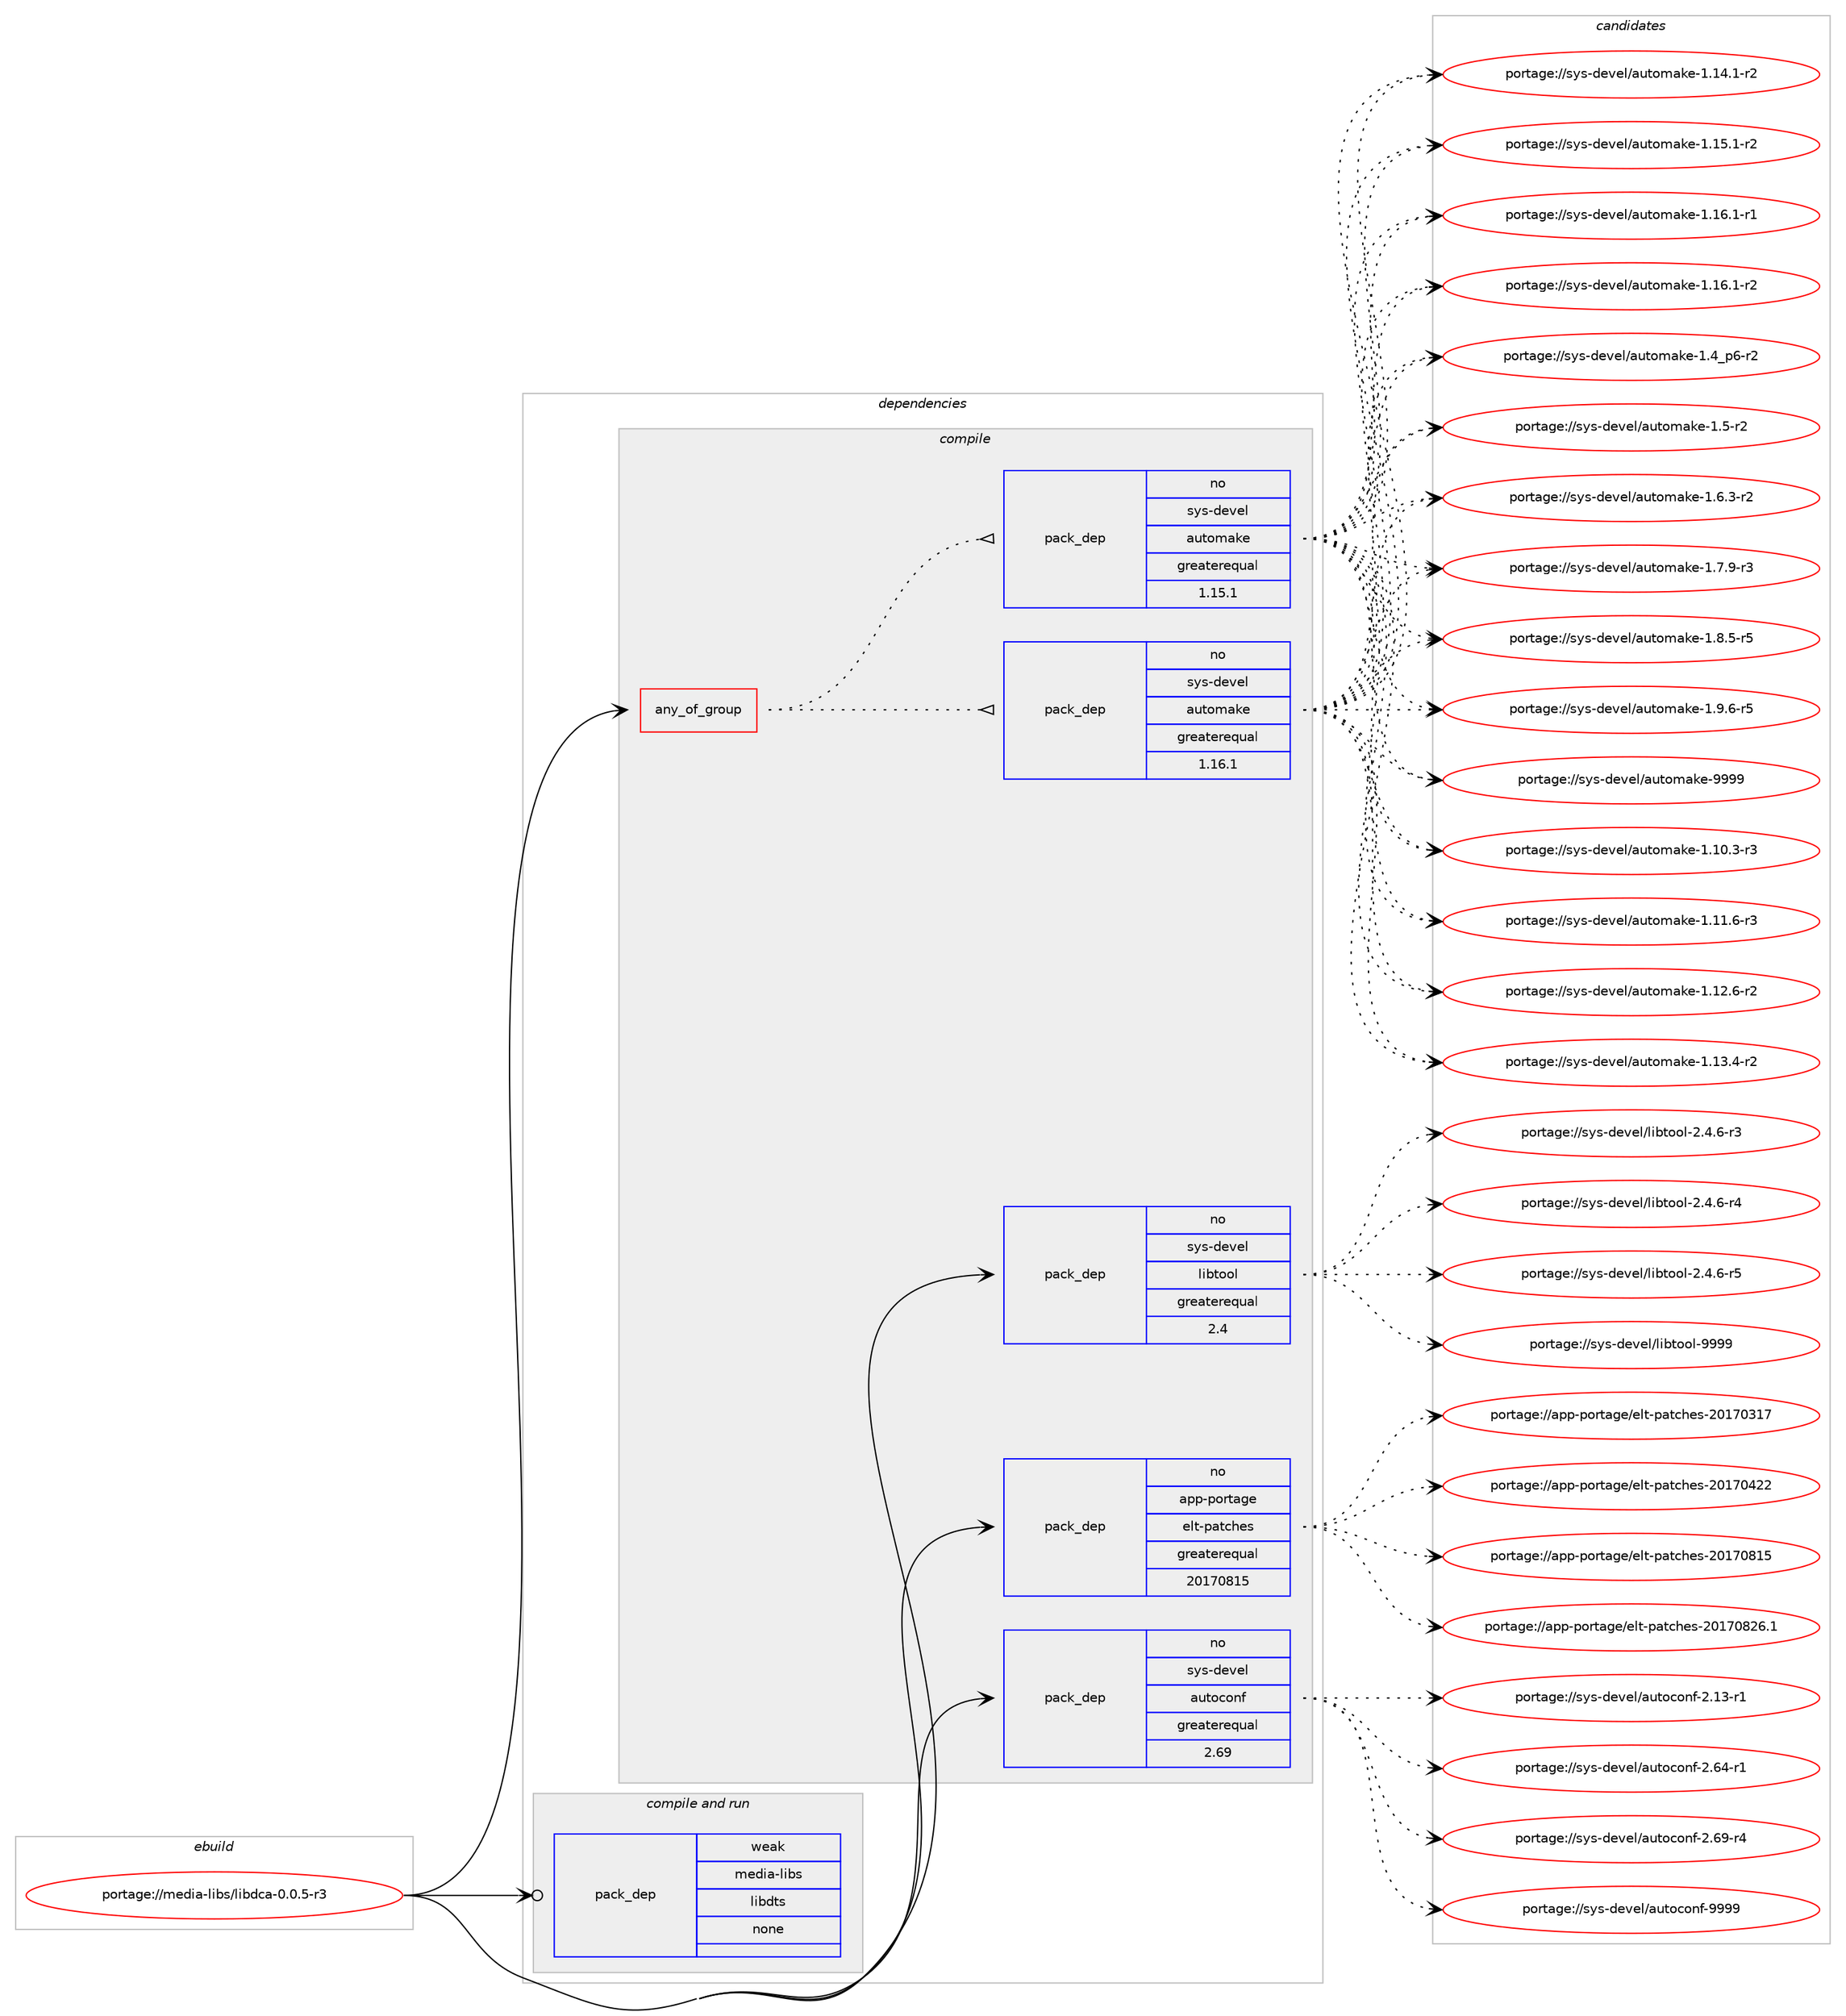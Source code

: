 digraph prolog {

# *************
# Graph options
# *************

newrank=true;
concentrate=true;
compound=true;
graph [rankdir=LR,fontname=Helvetica,fontsize=10,ranksep=1.5];#, ranksep=2.5, nodesep=0.2];
edge  [arrowhead=vee];
node  [fontname=Helvetica,fontsize=10];

# **********
# The ebuild
# **********

subgraph cluster_leftcol {
color=gray;
rank=same;
label=<<i>ebuild</i>>;
id [label="portage://media-libs/libdca-0.0.5-r3", color=red, width=4, href="../media-libs/libdca-0.0.5-r3.svg"];
}

# ****************
# The dependencies
# ****************

subgraph cluster_midcol {
color=gray;
label=<<i>dependencies</i>>;
subgraph cluster_compile {
fillcolor="#eeeeee";
style=filled;
label=<<i>compile</i>>;
subgraph any5054 {
dependency320179 [label=<<TABLE BORDER="0" CELLBORDER="1" CELLSPACING="0" CELLPADDING="4"><TR><TD CELLPADDING="10">any_of_group</TD></TR></TABLE>>, shape=none, color=red];subgraph pack235059 {
dependency320180 [label=<<TABLE BORDER="0" CELLBORDER="1" CELLSPACING="0" CELLPADDING="4" WIDTH="220"><TR><TD ROWSPAN="6" CELLPADDING="30">pack_dep</TD></TR><TR><TD WIDTH="110">no</TD></TR><TR><TD>sys-devel</TD></TR><TR><TD>automake</TD></TR><TR><TD>greaterequal</TD></TR><TR><TD>1.16.1</TD></TR></TABLE>>, shape=none, color=blue];
}
dependency320179:e -> dependency320180:w [weight=20,style="dotted",arrowhead="oinv"];
subgraph pack235060 {
dependency320181 [label=<<TABLE BORDER="0" CELLBORDER="1" CELLSPACING="0" CELLPADDING="4" WIDTH="220"><TR><TD ROWSPAN="6" CELLPADDING="30">pack_dep</TD></TR><TR><TD WIDTH="110">no</TD></TR><TR><TD>sys-devel</TD></TR><TR><TD>automake</TD></TR><TR><TD>greaterequal</TD></TR><TR><TD>1.15.1</TD></TR></TABLE>>, shape=none, color=blue];
}
dependency320179:e -> dependency320181:w [weight=20,style="dotted",arrowhead="oinv"];
}
id:e -> dependency320179:w [weight=20,style="solid",arrowhead="vee"];
subgraph pack235061 {
dependency320182 [label=<<TABLE BORDER="0" CELLBORDER="1" CELLSPACING="0" CELLPADDING="4" WIDTH="220"><TR><TD ROWSPAN="6" CELLPADDING="30">pack_dep</TD></TR><TR><TD WIDTH="110">no</TD></TR><TR><TD>app-portage</TD></TR><TR><TD>elt-patches</TD></TR><TR><TD>greaterequal</TD></TR><TR><TD>20170815</TD></TR></TABLE>>, shape=none, color=blue];
}
id:e -> dependency320182:w [weight=20,style="solid",arrowhead="vee"];
subgraph pack235062 {
dependency320183 [label=<<TABLE BORDER="0" CELLBORDER="1" CELLSPACING="0" CELLPADDING="4" WIDTH="220"><TR><TD ROWSPAN="6" CELLPADDING="30">pack_dep</TD></TR><TR><TD WIDTH="110">no</TD></TR><TR><TD>sys-devel</TD></TR><TR><TD>autoconf</TD></TR><TR><TD>greaterequal</TD></TR><TR><TD>2.69</TD></TR></TABLE>>, shape=none, color=blue];
}
id:e -> dependency320183:w [weight=20,style="solid",arrowhead="vee"];
subgraph pack235063 {
dependency320184 [label=<<TABLE BORDER="0" CELLBORDER="1" CELLSPACING="0" CELLPADDING="4" WIDTH="220"><TR><TD ROWSPAN="6" CELLPADDING="30">pack_dep</TD></TR><TR><TD WIDTH="110">no</TD></TR><TR><TD>sys-devel</TD></TR><TR><TD>libtool</TD></TR><TR><TD>greaterequal</TD></TR><TR><TD>2.4</TD></TR></TABLE>>, shape=none, color=blue];
}
id:e -> dependency320184:w [weight=20,style="solid",arrowhead="vee"];
}
subgraph cluster_compileandrun {
fillcolor="#eeeeee";
style=filled;
label=<<i>compile and run</i>>;
subgraph pack235064 {
dependency320185 [label=<<TABLE BORDER="0" CELLBORDER="1" CELLSPACING="0" CELLPADDING="4" WIDTH="220"><TR><TD ROWSPAN="6" CELLPADDING="30">pack_dep</TD></TR><TR><TD WIDTH="110">weak</TD></TR><TR><TD>media-libs</TD></TR><TR><TD>libdts</TD></TR><TR><TD>none</TD></TR><TR><TD></TD></TR></TABLE>>, shape=none, color=blue];
}
id:e -> dependency320185:w [weight=20,style="solid",arrowhead="odotvee"];
}
subgraph cluster_run {
fillcolor="#eeeeee";
style=filled;
label=<<i>run</i>>;
}
}

# **************
# The candidates
# **************

subgraph cluster_choices {
rank=same;
color=gray;
label=<<i>candidates</i>>;

subgraph choice235059 {
color=black;
nodesep=1;
choiceportage11512111545100101118101108479711711611110997107101454946494846514511451 [label="portage://sys-devel/automake-1.10.3-r3", color=red, width=4,href="../sys-devel/automake-1.10.3-r3.svg"];
choiceportage11512111545100101118101108479711711611110997107101454946494946544511451 [label="portage://sys-devel/automake-1.11.6-r3", color=red, width=4,href="../sys-devel/automake-1.11.6-r3.svg"];
choiceportage11512111545100101118101108479711711611110997107101454946495046544511450 [label="portage://sys-devel/automake-1.12.6-r2", color=red, width=4,href="../sys-devel/automake-1.12.6-r2.svg"];
choiceportage11512111545100101118101108479711711611110997107101454946495146524511450 [label="portage://sys-devel/automake-1.13.4-r2", color=red, width=4,href="../sys-devel/automake-1.13.4-r2.svg"];
choiceportage11512111545100101118101108479711711611110997107101454946495246494511450 [label="portage://sys-devel/automake-1.14.1-r2", color=red, width=4,href="../sys-devel/automake-1.14.1-r2.svg"];
choiceportage11512111545100101118101108479711711611110997107101454946495346494511450 [label="portage://sys-devel/automake-1.15.1-r2", color=red, width=4,href="../sys-devel/automake-1.15.1-r2.svg"];
choiceportage11512111545100101118101108479711711611110997107101454946495446494511449 [label="portage://sys-devel/automake-1.16.1-r1", color=red, width=4,href="../sys-devel/automake-1.16.1-r1.svg"];
choiceportage11512111545100101118101108479711711611110997107101454946495446494511450 [label="portage://sys-devel/automake-1.16.1-r2", color=red, width=4,href="../sys-devel/automake-1.16.1-r2.svg"];
choiceportage115121115451001011181011084797117116111109971071014549465295112544511450 [label="portage://sys-devel/automake-1.4_p6-r2", color=red, width=4,href="../sys-devel/automake-1.4_p6-r2.svg"];
choiceportage11512111545100101118101108479711711611110997107101454946534511450 [label="portage://sys-devel/automake-1.5-r2", color=red, width=4,href="../sys-devel/automake-1.5-r2.svg"];
choiceportage115121115451001011181011084797117116111109971071014549465446514511450 [label="portage://sys-devel/automake-1.6.3-r2", color=red, width=4,href="../sys-devel/automake-1.6.3-r2.svg"];
choiceportage115121115451001011181011084797117116111109971071014549465546574511451 [label="portage://sys-devel/automake-1.7.9-r3", color=red, width=4,href="../sys-devel/automake-1.7.9-r3.svg"];
choiceportage115121115451001011181011084797117116111109971071014549465646534511453 [label="portage://sys-devel/automake-1.8.5-r5", color=red, width=4,href="../sys-devel/automake-1.8.5-r5.svg"];
choiceportage115121115451001011181011084797117116111109971071014549465746544511453 [label="portage://sys-devel/automake-1.9.6-r5", color=red, width=4,href="../sys-devel/automake-1.9.6-r5.svg"];
choiceportage115121115451001011181011084797117116111109971071014557575757 [label="portage://sys-devel/automake-9999", color=red, width=4,href="../sys-devel/automake-9999.svg"];
dependency320180:e -> choiceportage11512111545100101118101108479711711611110997107101454946494846514511451:w [style=dotted,weight="100"];
dependency320180:e -> choiceportage11512111545100101118101108479711711611110997107101454946494946544511451:w [style=dotted,weight="100"];
dependency320180:e -> choiceportage11512111545100101118101108479711711611110997107101454946495046544511450:w [style=dotted,weight="100"];
dependency320180:e -> choiceportage11512111545100101118101108479711711611110997107101454946495146524511450:w [style=dotted,weight="100"];
dependency320180:e -> choiceportage11512111545100101118101108479711711611110997107101454946495246494511450:w [style=dotted,weight="100"];
dependency320180:e -> choiceportage11512111545100101118101108479711711611110997107101454946495346494511450:w [style=dotted,weight="100"];
dependency320180:e -> choiceportage11512111545100101118101108479711711611110997107101454946495446494511449:w [style=dotted,weight="100"];
dependency320180:e -> choiceportage11512111545100101118101108479711711611110997107101454946495446494511450:w [style=dotted,weight="100"];
dependency320180:e -> choiceportage115121115451001011181011084797117116111109971071014549465295112544511450:w [style=dotted,weight="100"];
dependency320180:e -> choiceportage11512111545100101118101108479711711611110997107101454946534511450:w [style=dotted,weight="100"];
dependency320180:e -> choiceportage115121115451001011181011084797117116111109971071014549465446514511450:w [style=dotted,weight="100"];
dependency320180:e -> choiceportage115121115451001011181011084797117116111109971071014549465546574511451:w [style=dotted,weight="100"];
dependency320180:e -> choiceportage115121115451001011181011084797117116111109971071014549465646534511453:w [style=dotted,weight="100"];
dependency320180:e -> choiceportage115121115451001011181011084797117116111109971071014549465746544511453:w [style=dotted,weight="100"];
dependency320180:e -> choiceportage115121115451001011181011084797117116111109971071014557575757:w [style=dotted,weight="100"];
}
subgraph choice235060 {
color=black;
nodesep=1;
choiceportage11512111545100101118101108479711711611110997107101454946494846514511451 [label="portage://sys-devel/automake-1.10.3-r3", color=red, width=4,href="../sys-devel/automake-1.10.3-r3.svg"];
choiceportage11512111545100101118101108479711711611110997107101454946494946544511451 [label="portage://sys-devel/automake-1.11.6-r3", color=red, width=4,href="../sys-devel/automake-1.11.6-r3.svg"];
choiceportage11512111545100101118101108479711711611110997107101454946495046544511450 [label="portage://sys-devel/automake-1.12.6-r2", color=red, width=4,href="../sys-devel/automake-1.12.6-r2.svg"];
choiceportage11512111545100101118101108479711711611110997107101454946495146524511450 [label="portage://sys-devel/automake-1.13.4-r2", color=red, width=4,href="../sys-devel/automake-1.13.4-r2.svg"];
choiceportage11512111545100101118101108479711711611110997107101454946495246494511450 [label="portage://sys-devel/automake-1.14.1-r2", color=red, width=4,href="../sys-devel/automake-1.14.1-r2.svg"];
choiceportage11512111545100101118101108479711711611110997107101454946495346494511450 [label="portage://sys-devel/automake-1.15.1-r2", color=red, width=4,href="../sys-devel/automake-1.15.1-r2.svg"];
choiceportage11512111545100101118101108479711711611110997107101454946495446494511449 [label="portage://sys-devel/automake-1.16.1-r1", color=red, width=4,href="../sys-devel/automake-1.16.1-r1.svg"];
choiceportage11512111545100101118101108479711711611110997107101454946495446494511450 [label="portage://sys-devel/automake-1.16.1-r2", color=red, width=4,href="../sys-devel/automake-1.16.1-r2.svg"];
choiceportage115121115451001011181011084797117116111109971071014549465295112544511450 [label="portage://sys-devel/automake-1.4_p6-r2", color=red, width=4,href="../sys-devel/automake-1.4_p6-r2.svg"];
choiceportage11512111545100101118101108479711711611110997107101454946534511450 [label="portage://sys-devel/automake-1.5-r2", color=red, width=4,href="../sys-devel/automake-1.5-r2.svg"];
choiceportage115121115451001011181011084797117116111109971071014549465446514511450 [label="portage://sys-devel/automake-1.6.3-r2", color=red, width=4,href="../sys-devel/automake-1.6.3-r2.svg"];
choiceportage115121115451001011181011084797117116111109971071014549465546574511451 [label="portage://sys-devel/automake-1.7.9-r3", color=red, width=4,href="../sys-devel/automake-1.7.9-r3.svg"];
choiceportage115121115451001011181011084797117116111109971071014549465646534511453 [label="portage://sys-devel/automake-1.8.5-r5", color=red, width=4,href="../sys-devel/automake-1.8.5-r5.svg"];
choiceportage115121115451001011181011084797117116111109971071014549465746544511453 [label="portage://sys-devel/automake-1.9.6-r5", color=red, width=4,href="../sys-devel/automake-1.9.6-r5.svg"];
choiceportage115121115451001011181011084797117116111109971071014557575757 [label="portage://sys-devel/automake-9999", color=red, width=4,href="../sys-devel/automake-9999.svg"];
dependency320181:e -> choiceportage11512111545100101118101108479711711611110997107101454946494846514511451:w [style=dotted,weight="100"];
dependency320181:e -> choiceportage11512111545100101118101108479711711611110997107101454946494946544511451:w [style=dotted,weight="100"];
dependency320181:e -> choiceportage11512111545100101118101108479711711611110997107101454946495046544511450:w [style=dotted,weight="100"];
dependency320181:e -> choiceportage11512111545100101118101108479711711611110997107101454946495146524511450:w [style=dotted,weight="100"];
dependency320181:e -> choiceportage11512111545100101118101108479711711611110997107101454946495246494511450:w [style=dotted,weight="100"];
dependency320181:e -> choiceportage11512111545100101118101108479711711611110997107101454946495346494511450:w [style=dotted,weight="100"];
dependency320181:e -> choiceportage11512111545100101118101108479711711611110997107101454946495446494511449:w [style=dotted,weight="100"];
dependency320181:e -> choiceportage11512111545100101118101108479711711611110997107101454946495446494511450:w [style=dotted,weight="100"];
dependency320181:e -> choiceportage115121115451001011181011084797117116111109971071014549465295112544511450:w [style=dotted,weight="100"];
dependency320181:e -> choiceportage11512111545100101118101108479711711611110997107101454946534511450:w [style=dotted,weight="100"];
dependency320181:e -> choiceportage115121115451001011181011084797117116111109971071014549465446514511450:w [style=dotted,weight="100"];
dependency320181:e -> choiceportage115121115451001011181011084797117116111109971071014549465546574511451:w [style=dotted,weight="100"];
dependency320181:e -> choiceportage115121115451001011181011084797117116111109971071014549465646534511453:w [style=dotted,weight="100"];
dependency320181:e -> choiceportage115121115451001011181011084797117116111109971071014549465746544511453:w [style=dotted,weight="100"];
dependency320181:e -> choiceportage115121115451001011181011084797117116111109971071014557575757:w [style=dotted,weight="100"];
}
subgraph choice235061 {
color=black;
nodesep=1;
choiceportage97112112451121111141169710310147101108116451129711699104101115455048495548514955 [label="portage://app-portage/elt-patches-20170317", color=red, width=4,href="../app-portage/elt-patches-20170317.svg"];
choiceportage97112112451121111141169710310147101108116451129711699104101115455048495548525050 [label="portage://app-portage/elt-patches-20170422", color=red, width=4,href="../app-portage/elt-patches-20170422.svg"];
choiceportage97112112451121111141169710310147101108116451129711699104101115455048495548564953 [label="portage://app-portage/elt-patches-20170815", color=red, width=4,href="../app-portage/elt-patches-20170815.svg"];
choiceportage971121124511211111411697103101471011081164511297116991041011154550484955485650544649 [label="portage://app-portage/elt-patches-20170826.1", color=red, width=4,href="../app-portage/elt-patches-20170826.1.svg"];
dependency320182:e -> choiceportage97112112451121111141169710310147101108116451129711699104101115455048495548514955:w [style=dotted,weight="100"];
dependency320182:e -> choiceportage97112112451121111141169710310147101108116451129711699104101115455048495548525050:w [style=dotted,weight="100"];
dependency320182:e -> choiceportage97112112451121111141169710310147101108116451129711699104101115455048495548564953:w [style=dotted,weight="100"];
dependency320182:e -> choiceportage971121124511211111411697103101471011081164511297116991041011154550484955485650544649:w [style=dotted,weight="100"];
}
subgraph choice235062 {
color=black;
nodesep=1;
choiceportage1151211154510010111810110847971171161119911111010245504649514511449 [label="portage://sys-devel/autoconf-2.13-r1", color=red, width=4,href="../sys-devel/autoconf-2.13-r1.svg"];
choiceportage1151211154510010111810110847971171161119911111010245504654524511449 [label="portage://sys-devel/autoconf-2.64-r1", color=red, width=4,href="../sys-devel/autoconf-2.64-r1.svg"];
choiceportage1151211154510010111810110847971171161119911111010245504654574511452 [label="portage://sys-devel/autoconf-2.69-r4", color=red, width=4,href="../sys-devel/autoconf-2.69-r4.svg"];
choiceportage115121115451001011181011084797117116111991111101024557575757 [label="portage://sys-devel/autoconf-9999", color=red, width=4,href="../sys-devel/autoconf-9999.svg"];
dependency320183:e -> choiceportage1151211154510010111810110847971171161119911111010245504649514511449:w [style=dotted,weight="100"];
dependency320183:e -> choiceportage1151211154510010111810110847971171161119911111010245504654524511449:w [style=dotted,weight="100"];
dependency320183:e -> choiceportage1151211154510010111810110847971171161119911111010245504654574511452:w [style=dotted,weight="100"];
dependency320183:e -> choiceportage115121115451001011181011084797117116111991111101024557575757:w [style=dotted,weight="100"];
}
subgraph choice235063 {
color=black;
nodesep=1;
choiceportage1151211154510010111810110847108105981161111111084550465246544511451 [label="portage://sys-devel/libtool-2.4.6-r3", color=red, width=4,href="../sys-devel/libtool-2.4.6-r3.svg"];
choiceportage1151211154510010111810110847108105981161111111084550465246544511452 [label="portage://sys-devel/libtool-2.4.6-r4", color=red, width=4,href="../sys-devel/libtool-2.4.6-r4.svg"];
choiceportage1151211154510010111810110847108105981161111111084550465246544511453 [label="portage://sys-devel/libtool-2.4.6-r5", color=red, width=4,href="../sys-devel/libtool-2.4.6-r5.svg"];
choiceportage1151211154510010111810110847108105981161111111084557575757 [label="portage://sys-devel/libtool-9999", color=red, width=4,href="../sys-devel/libtool-9999.svg"];
dependency320184:e -> choiceportage1151211154510010111810110847108105981161111111084550465246544511451:w [style=dotted,weight="100"];
dependency320184:e -> choiceportage1151211154510010111810110847108105981161111111084550465246544511452:w [style=dotted,weight="100"];
dependency320184:e -> choiceportage1151211154510010111810110847108105981161111111084550465246544511453:w [style=dotted,weight="100"];
dependency320184:e -> choiceportage1151211154510010111810110847108105981161111111084557575757:w [style=dotted,weight="100"];
}
subgraph choice235064 {
color=black;
nodesep=1;
}
}

}
